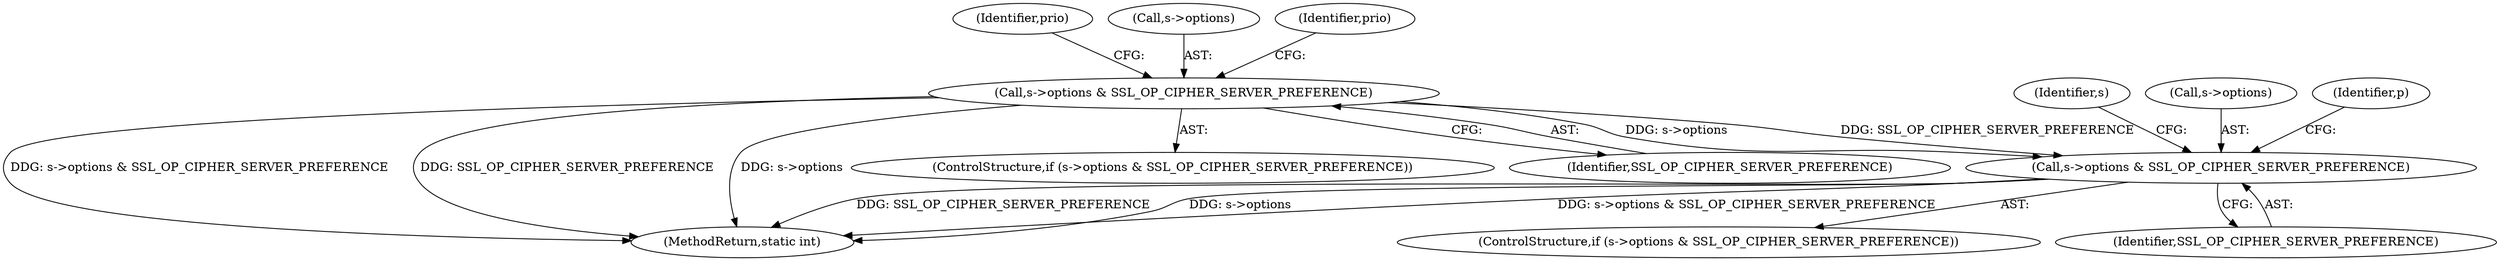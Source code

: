 digraph "0_openssl_86f8fb0e344d62454f8daf3e15236b2b59210756_0@pointer" {
"1001084" [label="(Call,s->options & SSL_OP_CIPHER_SERVER_PREFERENCE)"];
"1001030" [label="(Call,s->options & SSL_OP_CIPHER_SERVER_PREFERENCE)"];
"1001030" [label="(Call,s->options & SSL_OP_CIPHER_SERVER_PREFERENCE)"];
"1001084" [label="(Call,s->options & SSL_OP_CIPHER_SERVER_PREFERENCE)"];
"1001083" [label="(ControlStructure,if (s->options & SSL_OP_CIPHER_SERVER_PREFERENCE))"];
"1001037" [label="(Identifier,prio)"];
"1001031" [label="(Call,s->options)"];
"1001088" [label="(Identifier,SSL_OP_CIPHER_SERVER_PREFERENCE)"];
"1001093" [label="(Identifier,s)"];
"1001029" [label="(ControlStructure,if (s->options & SSL_OP_CIPHER_SERVER_PREFERENCE))"];
"1001051" [label="(Identifier,prio)"];
"1001085" [label="(Call,s->options)"];
"1001104" [label="(Identifier,p)"];
"1001034" [label="(Identifier,SSL_OP_CIPHER_SERVER_PREFERENCE)"];
"1001166" [label="(MethodReturn,static int)"];
"1001084" -> "1001083"  [label="AST: "];
"1001084" -> "1001088"  [label="CFG: "];
"1001085" -> "1001084"  [label="AST: "];
"1001088" -> "1001084"  [label="AST: "];
"1001093" -> "1001084"  [label="CFG: "];
"1001104" -> "1001084"  [label="CFG: "];
"1001084" -> "1001166"  [label="DDG: SSL_OP_CIPHER_SERVER_PREFERENCE"];
"1001084" -> "1001166"  [label="DDG: s->options"];
"1001084" -> "1001166"  [label="DDG: s->options & SSL_OP_CIPHER_SERVER_PREFERENCE"];
"1001030" -> "1001084"  [label="DDG: s->options"];
"1001030" -> "1001084"  [label="DDG: SSL_OP_CIPHER_SERVER_PREFERENCE"];
"1001030" -> "1001029"  [label="AST: "];
"1001030" -> "1001034"  [label="CFG: "];
"1001031" -> "1001030"  [label="AST: "];
"1001034" -> "1001030"  [label="AST: "];
"1001037" -> "1001030"  [label="CFG: "];
"1001051" -> "1001030"  [label="CFG: "];
"1001030" -> "1001166"  [label="DDG: s->options & SSL_OP_CIPHER_SERVER_PREFERENCE"];
"1001030" -> "1001166"  [label="DDG: SSL_OP_CIPHER_SERVER_PREFERENCE"];
"1001030" -> "1001166"  [label="DDG: s->options"];
}
